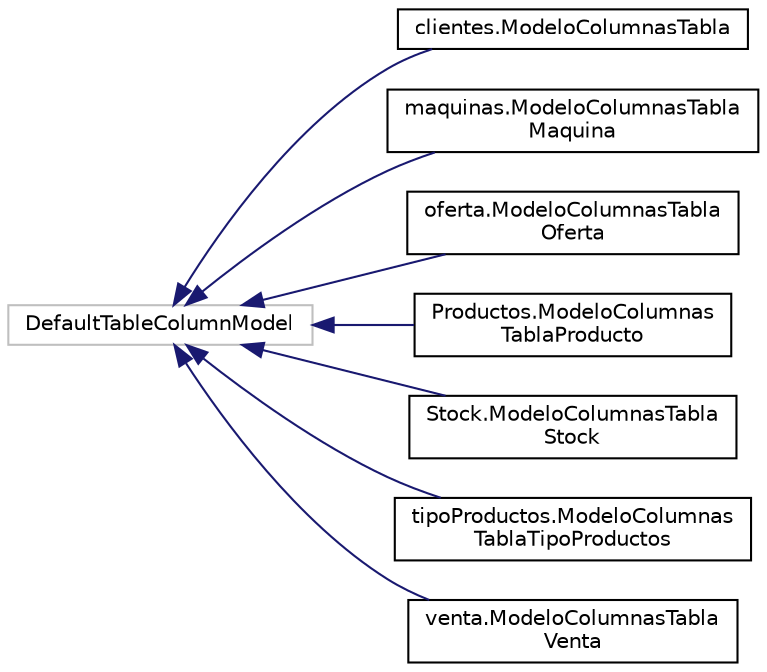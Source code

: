 digraph "Graphical Class Hierarchy"
{
  edge [fontname="Helvetica",fontsize="10",labelfontname="Helvetica",labelfontsize="10"];
  node [fontname="Helvetica",fontsize="10",shape=record];
  rankdir="LR";
  Node47 [label="DefaultTableColumnModel",height=0.2,width=0.4,color="grey75", fillcolor="white", style="filled"];
  Node47 -> Node0 [dir="back",color="midnightblue",fontsize="10",style="solid",fontname="Helvetica"];
  Node0 [label="clientes.ModeloColumnasTabla",height=0.2,width=0.4,color="black", fillcolor="white", style="filled",URL="$classclientes_1_1_modelo_columnas_tabla.html"];
  Node47 -> Node49 [dir="back",color="midnightblue",fontsize="10",style="solid",fontname="Helvetica"];
  Node49 [label="maquinas.ModeloColumnasTabla\lMaquina",height=0.2,width=0.4,color="black", fillcolor="white", style="filled",URL="$classmaquinas_1_1_modelo_columnas_tabla_maquina.html"];
  Node47 -> Node50 [dir="back",color="midnightblue",fontsize="10",style="solid",fontname="Helvetica"];
  Node50 [label="oferta.ModeloColumnasTabla\lOferta",height=0.2,width=0.4,color="black", fillcolor="white", style="filled",URL="$classoferta_1_1_modelo_columnas_tabla_oferta.html"];
  Node47 -> Node51 [dir="back",color="midnightblue",fontsize="10",style="solid",fontname="Helvetica"];
  Node51 [label="Productos.ModeloColumnas\lTablaProducto",height=0.2,width=0.4,color="black", fillcolor="white", style="filled",URL="$class_productos_1_1_modelo_columnas_tabla_producto.html"];
  Node47 -> Node52 [dir="back",color="midnightblue",fontsize="10",style="solid",fontname="Helvetica"];
  Node52 [label="Stock.ModeloColumnasTabla\lStock",height=0.2,width=0.4,color="black", fillcolor="white", style="filled",URL="$class_stock_1_1_modelo_columnas_tabla_stock.html"];
  Node47 -> Node53 [dir="back",color="midnightblue",fontsize="10",style="solid",fontname="Helvetica"];
  Node53 [label="tipoProductos.ModeloColumnas\lTablaTipoProductos",height=0.2,width=0.4,color="black", fillcolor="white", style="filled",URL="$classtipo_productos_1_1_modelo_columnas_tabla_tipo_productos.html"];
  Node47 -> Node54 [dir="back",color="midnightblue",fontsize="10",style="solid",fontname="Helvetica"];
  Node54 [label="venta.ModeloColumnasTabla\lVenta",height=0.2,width=0.4,color="black", fillcolor="white", style="filled",URL="$classventa_1_1_modelo_columnas_tabla_venta.html"];
}
